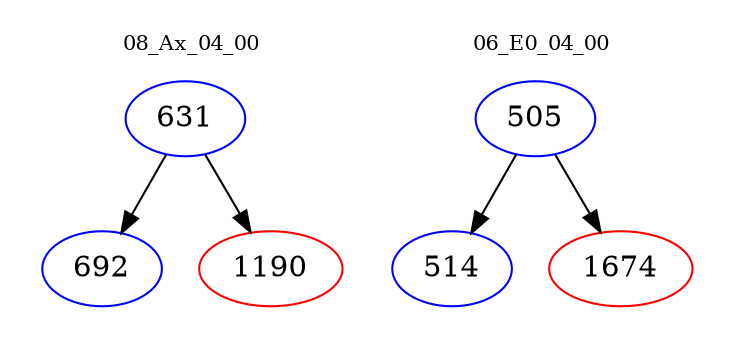 digraph{
subgraph cluster_0 {
color = white
label = "08_Ax_04_00";
fontsize=10;
T0_631 [label="631", color="blue"]
T0_631 -> T0_692 [color="black"]
T0_692 [label="692", color="blue"]
T0_631 -> T0_1190 [color="black"]
T0_1190 [label="1190", color="red"]
}
subgraph cluster_1 {
color = white
label = "06_E0_04_00";
fontsize=10;
T1_505 [label="505", color="blue"]
T1_505 -> T1_514 [color="black"]
T1_514 [label="514", color="blue"]
T1_505 -> T1_1674 [color="black"]
T1_1674 [label="1674", color="red"]
}
}
